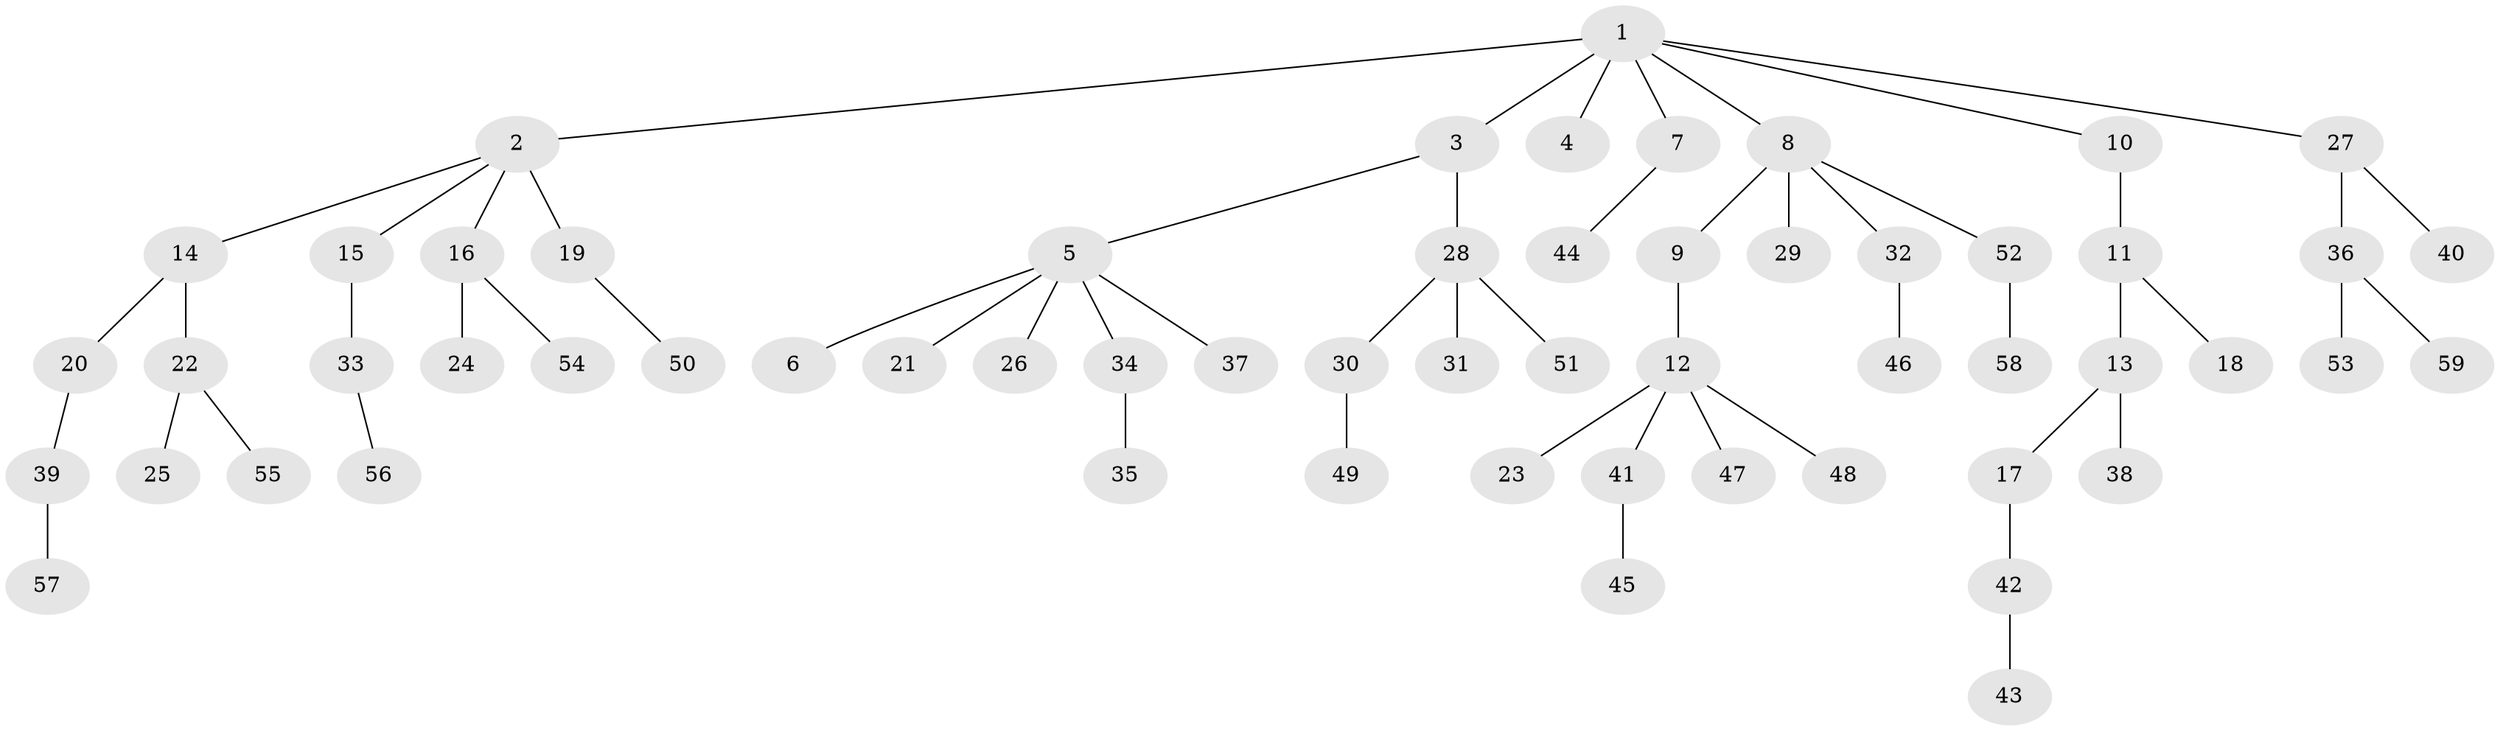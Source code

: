 // original degree distribution, {7: 0.02608695652173913, 5: 0.034782608695652174, 4: 0.043478260869565216, 3: 0.13043478260869565, 2: 0.2956521739130435, 1: 0.46956521739130436}
// Generated by graph-tools (version 1.1) at 2025/36/03/09/25 02:36:34]
// undirected, 59 vertices, 58 edges
graph export_dot {
graph [start="1"]
  node [color=gray90,style=filled];
  1;
  2;
  3;
  4;
  5;
  6;
  7;
  8;
  9;
  10;
  11;
  12;
  13;
  14;
  15;
  16;
  17;
  18;
  19;
  20;
  21;
  22;
  23;
  24;
  25;
  26;
  27;
  28;
  29;
  30;
  31;
  32;
  33;
  34;
  35;
  36;
  37;
  38;
  39;
  40;
  41;
  42;
  43;
  44;
  45;
  46;
  47;
  48;
  49;
  50;
  51;
  52;
  53;
  54;
  55;
  56;
  57;
  58;
  59;
  1 -- 2 [weight=1.0];
  1 -- 3 [weight=1.0];
  1 -- 4 [weight=2.0];
  1 -- 7 [weight=1.0];
  1 -- 8 [weight=1.0];
  1 -- 10 [weight=1.0];
  1 -- 27 [weight=1.0];
  2 -- 14 [weight=1.0];
  2 -- 15 [weight=1.0];
  2 -- 16 [weight=1.0];
  2 -- 19 [weight=2.0];
  3 -- 5 [weight=1.0];
  3 -- 28 [weight=1.0];
  5 -- 6 [weight=1.0];
  5 -- 21 [weight=1.0];
  5 -- 26 [weight=1.0];
  5 -- 34 [weight=1.0];
  5 -- 37 [weight=1.0];
  7 -- 44 [weight=1.0];
  8 -- 9 [weight=1.0];
  8 -- 29 [weight=2.0];
  8 -- 32 [weight=1.0];
  8 -- 52 [weight=1.0];
  9 -- 12 [weight=2.0];
  10 -- 11 [weight=2.0];
  11 -- 13 [weight=1.0];
  11 -- 18 [weight=1.0];
  12 -- 23 [weight=1.0];
  12 -- 41 [weight=1.0];
  12 -- 47 [weight=1.0];
  12 -- 48 [weight=1.0];
  13 -- 17 [weight=1.0];
  13 -- 38 [weight=1.0];
  14 -- 20 [weight=1.0];
  14 -- 22 [weight=2.0];
  15 -- 33 [weight=1.0];
  16 -- 24 [weight=2.0];
  16 -- 54 [weight=1.0];
  17 -- 42 [weight=2.0];
  19 -- 50 [weight=1.0];
  20 -- 39 [weight=1.0];
  22 -- 25 [weight=1.0];
  22 -- 55 [weight=1.0];
  27 -- 36 [weight=1.0];
  27 -- 40 [weight=1.0];
  28 -- 30 [weight=1.0];
  28 -- 31 [weight=1.0];
  28 -- 51 [weight=2.0];
  30 -- 49 [weight=1.0];
  32 -- 46 [weight=1.0];
  33 -- 56 [weight=1.0];
  34 -- 35 [weight=1.0];
  36 -- 53 [weight=1.0];
  36 -- 59 [weight=1.0];
  39 -- 57 [weight=1.0];
  41 -- 45 [weight=1.0];
  42 -- 43 [weight=1.0];
  52 -- 58 [weight=1.0];
}
